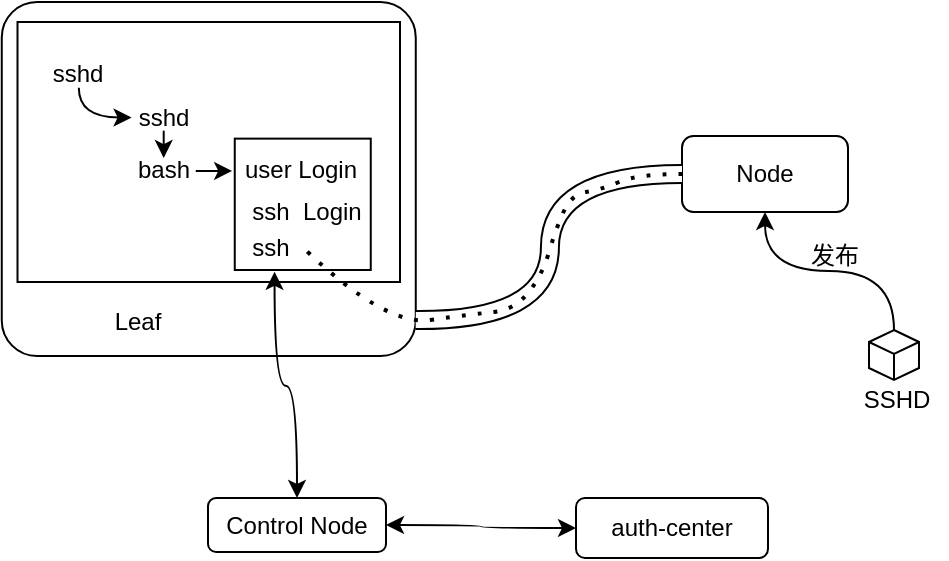 <mxfile version="20.5.1" type="github">
  <diagram id="w69KGsKDG2HWZL1i0Xgc" name="第 1 页">
    <mxGraphModel dx="1070" dy="597" grid="0" gridSize="10" guides="1" tooltips="1" connect="1" arrows="1" fold="1" page="1" pageScale="1" pageWidth="827" pageHeight="1169" math="0" shadow="0">
      <root>
        <mxCell id="0" />
        <mxCell id="1" parent="0" />
        <mxCell id="Cajm6VL7LlUX5pz16_lT-1" value="" style="rounded=1;whiteSpace=wrap;html=1;arcSize=10;" vertex="1" parent="1">
          <mxGeometry x="33.88" y="74" width="207" height="177" as="geometry" />
        </mxCell>
        <mxCell id="Cajm6VL7LlUX5pz16_lT-2" value="Leaf" style="text;html=1;strokeColor=none;fillColor=none;align=center;verticalAlign=middle;whiteSpace=wrap;rounded=0;" vertex="1" parent="1">
          <mxGeometry x="72" y="219" width="60" height="30" as="geometry" />
        </mxCell>
        <mxCell id="Cajm6VL7LlUX5pz16_lT-3" value="Node" style="rounded=1;whiteSpace=wrap;html=1;" vertex="1" parent="1">
          <mxGeometry x="374" y="141" width="83" height="38" as="geometry" />
        </mxCell>
        <mxCell id="Cajm6VL7LlUX5pz16_lT-6" value="" style="group" vertex="1" connectable="0" parent="1">
          <mxGeometry x="459" y="238" width="47" height="48" as="geometry" />
        </mxCell>
        <mxCell id="Cajm6VL7LlUX5pz16_lT-4" value="" style="html=1;whiteSpace=wrap;shape=isoCube2;backgroundOutline=1;isoAngle=15;" vertex="1" parent="Cajm6VL7LlUX5pz16_lT-6">
          <mxGeometry x="8.5" width="25" height="25" as="geometry" />
        </mxCell>
        <mxCell id="Cajm6VL7LlUX5pz16_lT-5" value="SSHD" style="text;html=1;align=center;verticalAlign=middle;resizable=0;points=[];autosize=1;strokeColor=none;fillColor=none;" vertex="1" parent="Cajm6VL7LlUX5pz16_lT-6">
          <mxGeometry x="-4" y="22" width="51" height="26" as="geometry" />
        </mxCell>
        <mxCell id="Cajm6VL7LlUX5pz16_lT-7" style="edgeStyle=orthogonalEdgeStyle;rounded=0;orthogonalLoop=1;jettySize=auto;html=1;exitX=0.5;exitY=0;exitDx=0;exitDy=0;exitPerimeter=0;entryX=0.5;entryY=1;entryDx=0;entryDy=0;curved=1;" edge="1" parent="1" source="Cajm6VL7LlUX5pz16_lT-4" target="Cajm6VL7LlUX5pz16_lT-3">
          <mxGeometry relative="1" as="geometry" />
        </mxCell>
        <mxCell id="Cajm6VL7LlUX5pz16_lT-8" value="发布" style="text;html=1;align=center;verticalAlign=middle;resizable=0;points=[];autosize=1;strokeColor=none;fillColor=none;" vertex="1" parent="1">
          <mxGeometry x="429" y="188" width="42" height="26" as="geometry" />
        </mxCell>
        <mxCell id="Cajm6VL7LlUX5pz16_lT-25" style="edgeStyle=orthogonalEdgeStyle;curved=1;rounded=0;orthogonalLoop=1;jettySize=auto;html=1;exitX=1;exitY=0.5;exitDx=0;exitDy=0;entryX=0;entryY=0.5;entryDx=0;entryDy=0;startArrow=classic;startFill=1;" edge="1" parent="1" source="Cajm6VL7LlUX5pz16_lT-9" target="Cajm6VL7LlUX5pz16_lT-24">
          <mxGeometry relative="1" as="geometry" />
        </mxCell>
        <mxCell id="Cajm6VL7LlUX5pz16_lT-9" value="Control Node" style="rounded=1;whiteSpace=wrap;html=1;" vertex="1" parent="1">
          <mxGeometry x="137" y="322" width="89" height="27" as="geometry" />
        </mxCell>
        <mxCell id="Cajm6VL7LlUX5pz16_lT-10" value="" style="rounded=0;whiteSpace=wrap;html=1;" vertex="1" parent="1">
          <mxGeometry x="41.75" y="84" width="191.25" height="130" as="geometry" />
        </mxCell>
        <mxCell id="Cajm6VL7LlUX5pz16_lT-21" value="" style="shape=filledEdge;rounded=0;fixDash=1;endArrow=none;strokeWidth=10;fillColor=#ffffff;edgeStyle=orthogonalEdgeStyle;curved=1;entryX=0;entryY=0.5;entryDx=0;entryDy=0;" edge="1" parent="1" target="Cajm6VL7LlUX5pz16_lT-3">
          <mxGeometry width="60" height="40" relative="1" as="geometry">
            <mxPoint x="240.88" y="233" as="sourcePoint" />
            <mxPoint x="300.88" y="193" as="targetPoint" />
          </mxGeometry>
        </mxCell>
        <mxCell id="Cajm6VL7LlUX5pz16_lT-20" value="" style="group" vertex="1" connectable="0" parent="1">
          <mxGeometry x="56.38" y="104" width="162" height="104" as="geometry" />
        </mxCell>
        <mxCell id="Cajm6VL7LlUX5pz16_lT-22" value="" style="rounded=0;whiteSpace=wrap;html=1;" vertex="1" parent="Cajm6VL7LlUX5pz16_lT-20">
          <mxGeometry x="94" y="38.316" width="68" height="65.684" as="geometry" />
        </mxCell>
        <mxCell id="Cajm6VL7LlUX5pz16_lT-11" value="sshd" style="text;html=1;strokeColor=none;fillColor=none;align=center;verticalAlign=middle;whiteSpace=wrap;rounded=0;" vertex="1" parent="Cajm6VL7LlUX5pz16_lT-20">
          <mxGeometry width="32.053" height="12.856" as="geometry" />
        </mxCell>
        <mxCell id="Cajm6VL7LlUX5pz16_lT-12" value="sshd" style="text;html=1;strokeColor=none;fillColor=none;align=center;verticalAlign=middle;whiteSpace=wrap;rounded=0;" vertex="1" parent="Cajm6VL7LlUX5pz16_lT-20">
          <mxGeometry x="42.449" y="21.651" width="32.053" height="12.856" as="geometry" />
        </mxCell>
        <mxCell id="Cajm6VL7LlUX5pz16_lT-13" style="edgeStyle=orthogonalEdgeStyle;curved=1;rounded=0;orthogonalLoop=1;jettySize=auto;html=1;exitX=0.5;exitY=1;exitDx=0;exitDy=0;entryX=0;entryY=0.5;entryDx=0;entryDy=0;" edge="1" parent="Cajm6VL7LlUX5pz16_lT-20" source="Cajm6VL7LlUX5pz16_lT-11" target="Cajm6VL7LlUX5pz16_lT-12">
          <mxGeometry relative="1" as="geometry">
            <Array as="points">
              <mxPoint x="15.594" y="27.741" />
              <mxPoint x="42.449" y="27.741" />
            </Array>
          </mxGeometry>
        </mxCell>
        <mxCell id="Cajm6VL7LlUX5pz16_lT-14" value="bash" style="text;html=1;strokeColor=none;fillColor=none;align=center;verticalAlign=middle;whiteSpace=wrap;rounded=0;" vertex="1" parent="Cajm6VL7LlUX5pz16_lT-20">
          <mxGeometry x="42.449" y="48.039" width="32.053" height="12.856" as="geometry" />
        </mxCell>
        <mxCell id="Cajm6VL7LlUX5pz16_lT-15" value="" style="edgeStyle=orthogonalEdgeStyle;curved=1;rounded=0;orthogonalLoop=1;jettySize=auto;html=1;" edge="1" parent="Cajm6VL7LlUX5pz16_lT-20" source="Cajm6VL7LlUX5pz16_lT-12" target="Cajm6VL7LlUX5pz16_lT-14">
          <mxGeometry relative="1" as="geometry" />
        </mxCell>
        <mxCell id="Cajm6VL7LlUX5pz16_lT-16" value="user Login" style="text;html=1;strokeColor=none;fillColor=none;align=center;verticalAlign=middle;whiteSpace=wrap;rounded=0;" vertex="1" parent="Cajm6VL7LlUX5pz16_lT-20">
          <mxGeometry x="92.695" y="48.039" width="69.305" height="12.856" as="geometry" />
        </mxCell>
        <mxCell id="Cajm6VL7LlUX5pz16_lT-17" value="" style="edgeStyle=orthogonalEdgeStyle;curved=1;rounded=0;orthogonalLoop=1;jettySize=auto;html=1;" edge="1" parent="Cajm6VL7LlUX5pz16_lT-20" source="Cajm6VL7LlUX5pz16_lT-14" target="Cajm6VL7LlUX5pz16_lT-16">
          <mxGeometry relative="1" as="geometry" />
        </mxCell>
        <mxCell id="Cajm6VL7LlUX5pz16_lT-18" value="ssh&amp;nbsp; Login" style="text;html=1;align=center;verticalAlign=middle;resizable=0;points=[];autosize=1;strokeColor=none;fillColor=none;" vertex="1" parent="Cajm6VL7LlUX5pz16_lT-20">
          <mxGeometry x="92.695" y="62.248" width="73" height="26" as="geometry" />
        </mxCell>
        <mxCell id="Cajm6VL7LlUX5pz16_lT-19" value="ssh" style="text;html=1;align=center;verticalAlign=middle;resizable=0;points=[];autosize=1;strokeColor=none;fillColor=none;" vertex="1" parent="Cajm6VL7LlUX5pz16_lT-20">
          <mxGeometry x="92.695" y="79.84" width="37" height="26" as="geometry" />
        </mxCell>
        <mxCell id="Cajm6VL7LlUX5pz16_lT-23" style="edgeStyle=orthogonalEdgeStyle;curved=1;rounded=0;orthogonalLoop=1;jettySize=auto;html=1;exitX=0.573;exitY=0.963;exitDx=0;exitDy=0;startArrow=classic;startFill=1;exitPerimeter=0;" edge="1" parent="1" source="Cajm6VL7LlUX5pz16_lT-19" target="Cajm6VL7LlUX5pz16_lT-9">
          <mxGeometry relative="1" as="geometry" />
        </mxCell>
        <mxCell id="Cajm6VL7LlUX5pz16_lT-24" value="auth-center" style="rounded=1;whiteSpace=wrap;html=1;" vertex="1" parent="1">
          <mxGeometry x="321" y="322" width="96" height="30" as="geometry" />
        </mxCell>
        <mxCell id="Cajm6VL7LlUX5pz16_lT-26" value="" style="endArrow=none;dashed=1;html=1;dashPattern=1 3;strokeWidth=2;rounded=0;curved=1;exitX=1.016;exitY=0.576;exitDx=0;exitDy=0;exitPerimeter=0;" edge="1" parent="1" source="Cajm6VL7LlUX5pz16_lT-19">
          <mxGeometry width="50" height="50" relative="1" as="geometry">
            <mxPoint x="322" y="245" as="sourcePoint" />
            <mxPoint x="374" y="160" as="targetPoint" />
            <Array as="points">
              <mxPoint x="226" y="236" />
              <mxPoint x="270" y="230" />
              <mxPoint x="290" y="228" />
              <mxPoint x="304" y="211" />
              <mxPoint x="311" y="187" />
              <mxPoint x="319" y="170" />
              <mxPoint x="333" y="168" />
              <mxPoint x="352" y="160" />
            </Array>
          </mxGeometry>
        </mxCell>
      </root>
    </mxGraphModel>
  </diagram>
</mxfile>

